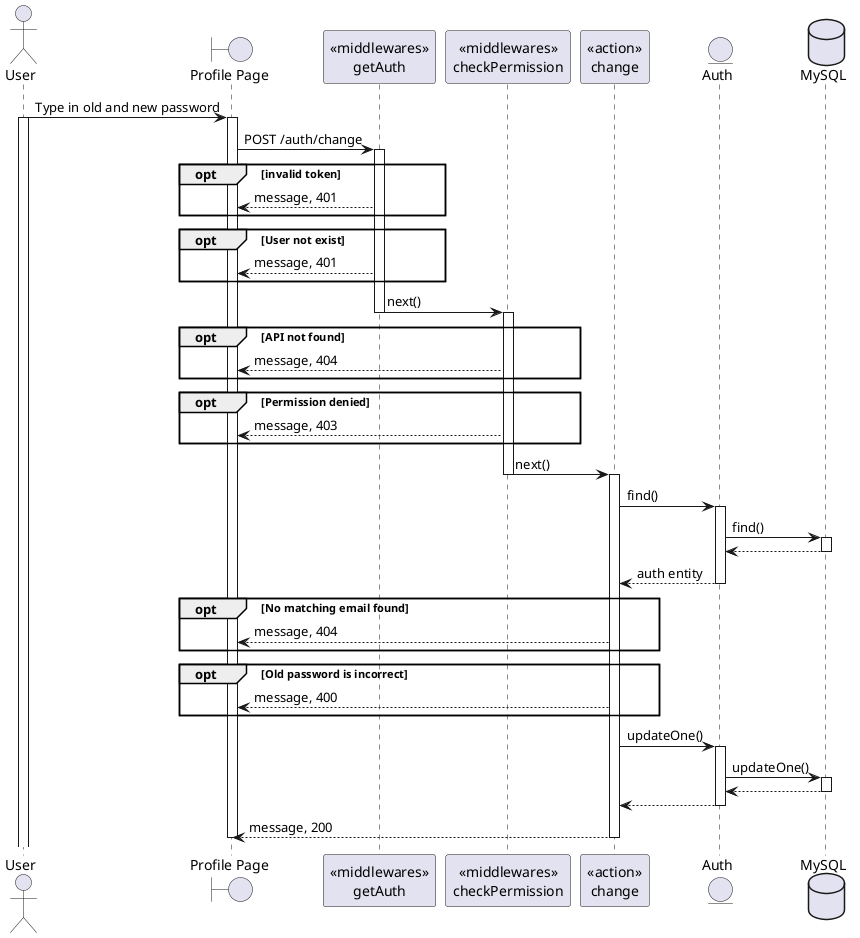 @startuml
actor User
boundary "Profile Page" as Client
participant "<<middlewares>>\ngetAuth" as mid1
participant "<<middlewares>>\ncheckPermission" as mid2
participant "<<action>>\nchange" as Controller
entity "Auth" as Model
database "MySQL" as DB

User -> Client: Type in old and new password
activate User
activate Client
Client -> mid1: POST /auth/change
activate mid1
opt invalid token
    mid1 --> Client: message, 401
end
opt User not exist
    mid1 --> Client: message, 401
end
mid1 -> mid2: next()
deactivate mid1
activate mid2
opt API not found
    mid2 --> Client: message, 404
end
opt Permission denied
    mid2 --> Client: message, 403
end
mid2 -> Controller: next()
deactivate mid2
activate Controller
Controller -> Model: find()
activate Model
Model -> DB: find()
activate DB
DB --> Model
deactivate DB
Model --> Controller: auth entity
deactivate Model
opt No matching email found
    Controller --> Client: message, 404
end
opt Old password is incorrect
    Controller --> Client: message, 400
end
Controller -> Model: updateOne()
activate Model
Model -> DB: updateOne()
activate DB
DB --> Model
deactivate DB
Model --> Controller
deactivate Model
Controller --> Client: message, 200
deactivate Controller
    
deactivate Client




@enduml
